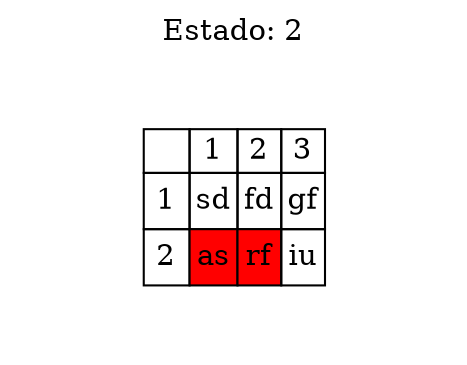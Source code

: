 digraph G {
	rankdir = LR;
	label="Estado: 2"
	labelloc=t;
	node [shape = plaintext, width=3, height=2];
	estado [label = <
		<TABLE BORDER="0" CELLBORDER="1" CELLSPACING="0">
			<TR><TD></TD><TD>1</TD><TD>2</TD><TD>3</TD></TR>
			<TR>
				<TD CELLPADDING='5'>1</TD>
				<TD>sd</TD>
				<TD>fd</TD>
				<TD>gf</TD>
			</TR>
			<TR>
				<TD CELLPADDING='5'>2</TD>
				<TD BGCOLOR='red'>as</TD>
				<TD BGCOLOR='red'>rf</TD>
				<TD>iu</TD>
			</TR>
		</TABLE>>];
}
